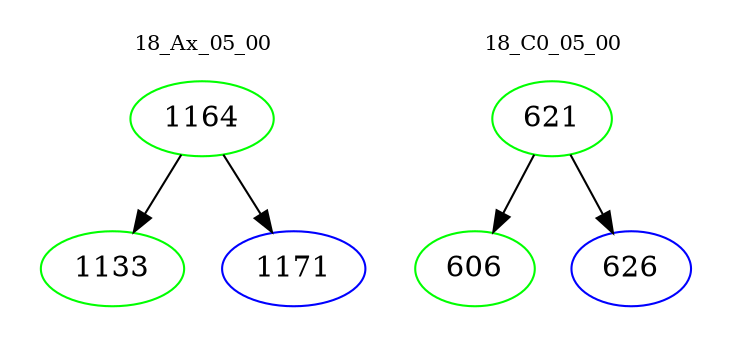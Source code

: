 digraph{
subgraph cluster_0 {
color = white
label = "18_Ax_05_00";
fontsize=10;
T0_1164 [label="1164", color="green"]
T0_1164 -> T0_1133 [color="black"]
T0_1133 [label="1133", color="green"]
T0_1164 -> T0_1171 [color="black"]
T0_1171 [label="1171", color="blue"]
}
subgraph cluster_1 {
color = white
label = "18_C0_05_00";
fontsize=10;
T1_621 [label="621", color="green"]
T1_621 -> T1_606 [color="black"]
T1_606 [label="606", color="green"]
T1_621 -> T1_626 [color="black"]
T1_626 [label="626", color="blue"]
}
}

